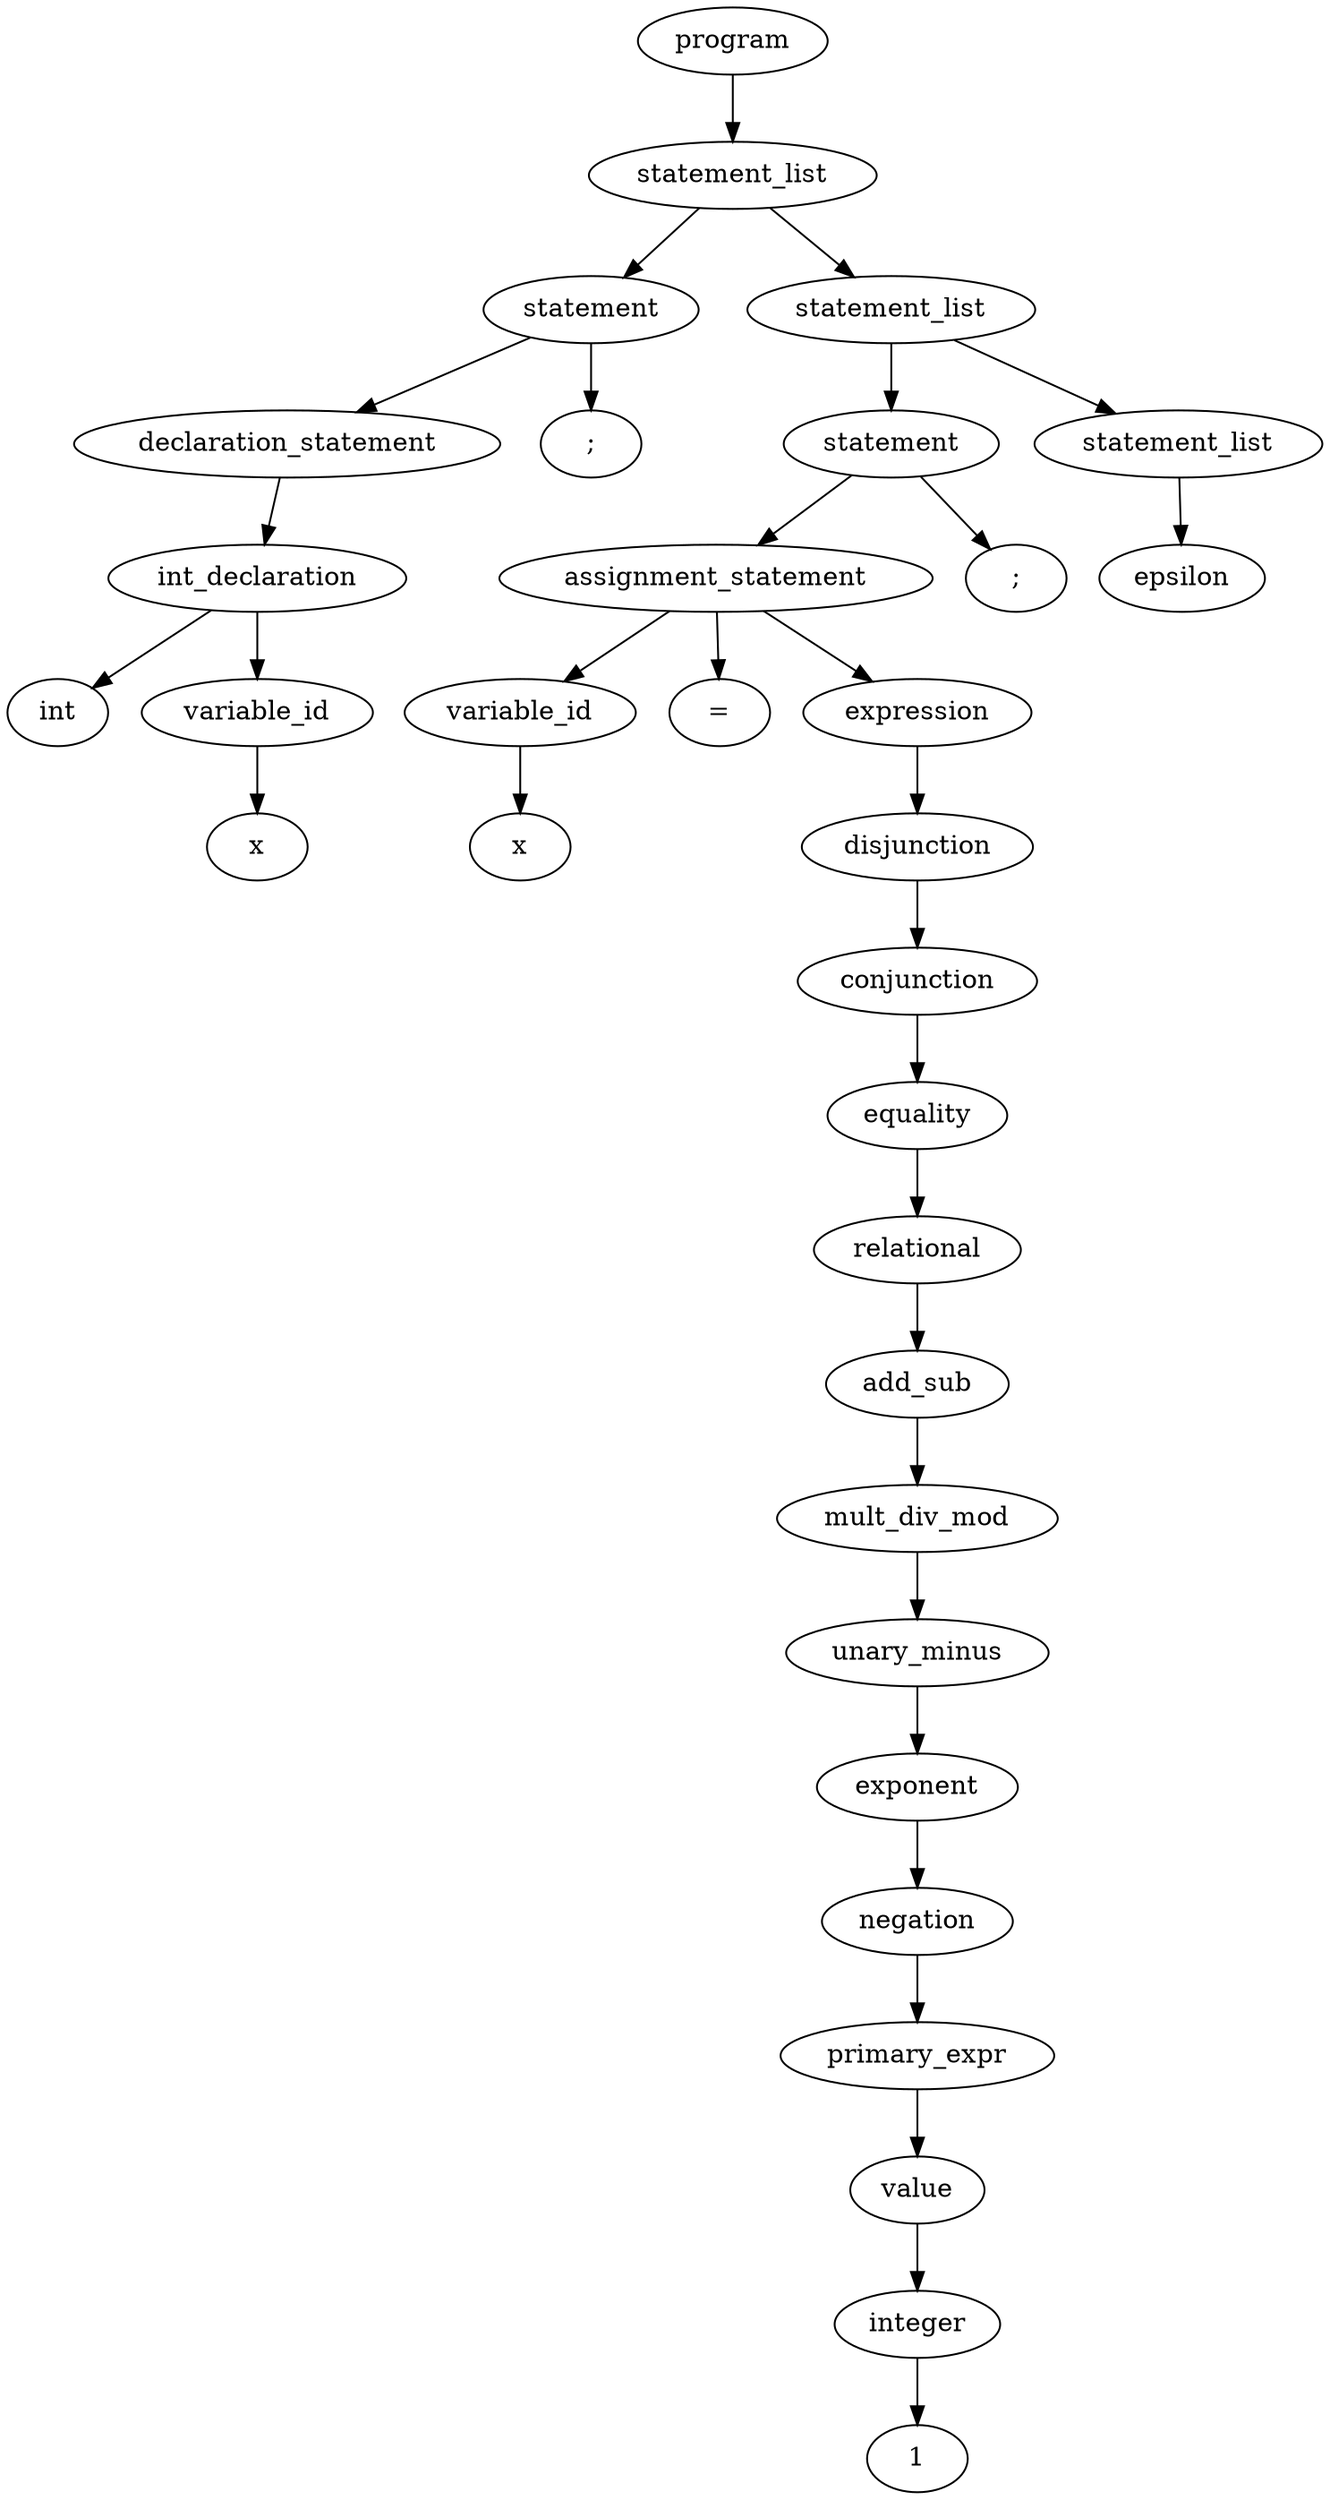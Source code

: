 
digraph "test-02"
{
struct1 [label="program"]
struct2 [label="statement_list"]
struct3 [label="statement"]
struct4 [label="declaration_statement"]
struct5 [label="int_declaration"]
struct6 [label="int"]
struct5->struct6
struct7 [label="variable_id"]
struct8 [label="x"]
struct7->struct8
struct5->struct7
struct4->struct5
struct3->struct4
struct9 [label=";"]
struct3->struct9
struct2->struct3
struct10 [label="statement_list"]
struct11 [label="statement"]
struct12 [label="assignment_statement"]
struct13 [label="variable_id"]
struct14 [label="x"]
struct13->struct14
struct12->struct13
struct15 [label="="]
struct12->struct15
struct16 [label="expression"]
struct17 [label="disjunction"]
struct18 [label="conjunction"]
struct19 [label="equality"]
struct20 [label="relational"]
struct21 [label="add_sub"]
struct22 [label="mult_div_mod"]
struct23 [label="unary_minus"]
struct24 [label="exponent"]
struct25 [label="negation"]
struct26 [label="primary_expr"]
struct27 [label="value"]
struct28 [label="integer"]
struct29 [label="1"]
struct28->struct29
struct27->struct28
struct26->struct27
struct25->struct26
struct24->struct25
struct23->struct24
struct22->struct23
struct21->struct22
struct20->struct21
struct19->struct20
struct18->struct19
struct17->struct18
struct16->struct17
struct12->struct16
struct11->struct12
struct30 [label=";"]
struct11->struct30
struct10->struct11
struct31 [label="statement_list"]
struct32 [label="epsilon"]
struct31->struct32
struct10->struct31
struct2->struct10
struct1->struct2
}